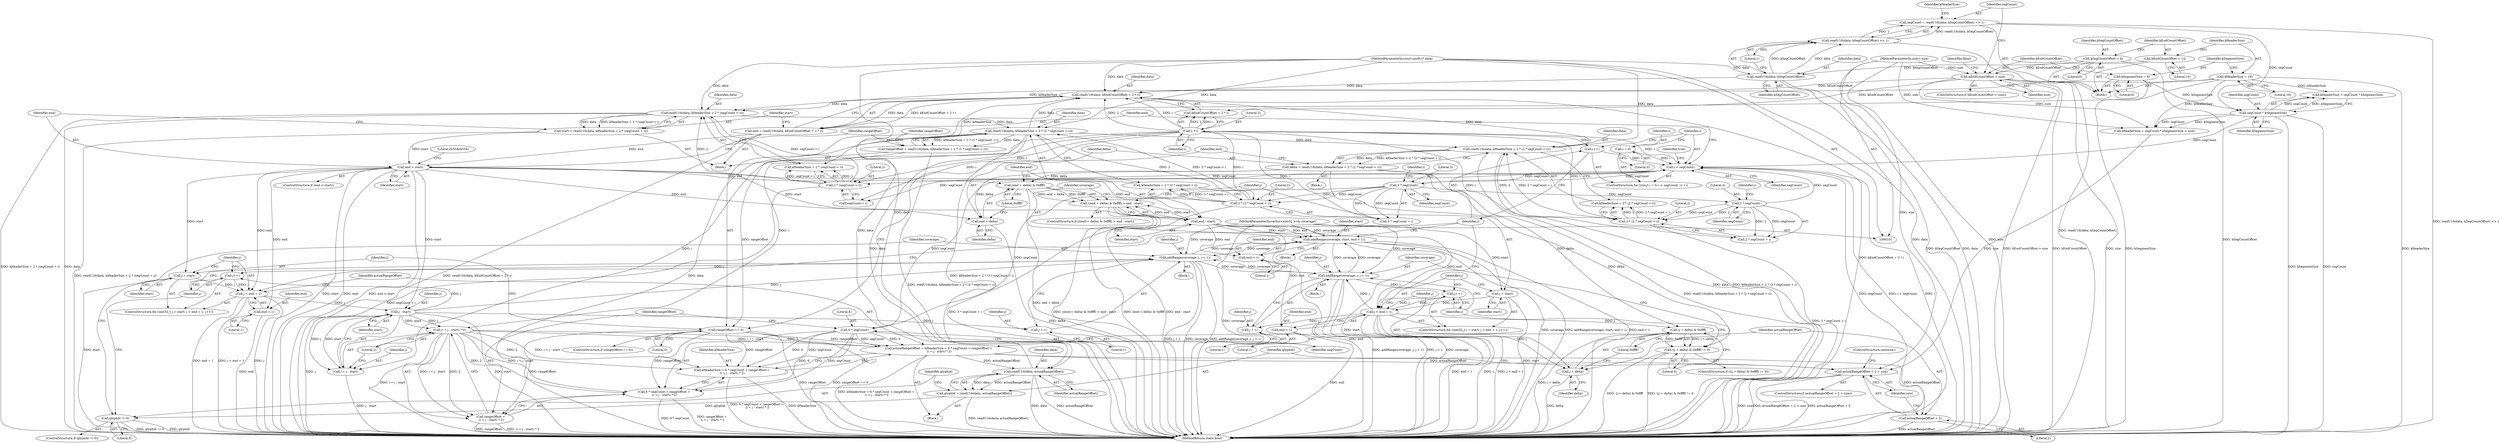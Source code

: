 digraph "0_Android_f4785aa1947b8d22d5b19559ef1ca526d98e0e73_0@API" {
"1000162" [label="(Call,readU16(data, kEndCountOffset + 2 * i))"];
"1000315" [label="(Call,readU16(data, actualRangeOffset))"];
"1000194" [label="(Call,readU16(data, kHeaderSize + 2 * (3 * segCount + i)))"];
"1000172" [label="(Call,readU16(data, kHeaderSize + 2 * (segCount + i)))"];
"1000162" [label="(Call,readU16(data, kEndCountOffset + 2 * i))"];
"1000213" [label="(Call,readU16(data, kHeaderSize + 2 * (2 * segCount + i)))"];
"1000103" [label="(MethodParameterIn,const uint8_t* data)"];
"1000217" [label="(Call,2 * (2 * segCount + i))"];
"1000220" [label="(Call,2 * segCount)"];
"1000201" [label="(Call,3 * segCount)"];
"1000153" [label="(Call,i < segCount)"];
"1000150" [label="(Call,i = 0)"];
"1000156" [label="(Call,i++)"];
"1000166" [label="(Call,2 * i)"];
"1000141" [label="(Call,segCount * kSegmentSize)"];
"1000130" [label="(Call,segCount = readU16(data, kSegCountOffset) >> 1)"];
"1000132" [label="(Call,readU16(data, kSegCountOffset) >> 1)"];
"1000133" [label="(Call,readU16(data, kSegCountOffset))"];
"1000107" [label="(Call,kSegCountOffset = 6)"];
"1000119" [label="(Call,kSegmentSize = 8)"];
"1000292" [label="(Call,6 * segCount)"];
"1000123" [label="(Call,kEndCountOffset > size)"];
"1000111" [label="(Call,kEndCountOffset = 14)"];
"1000104" [label="(MethodParameterIn,size_t size)"];
"1000115" [label="(Call,kHeaderSize = 16)"];
"1000176" [label="(Call,2 * (segCount + i))"];
"1000198" [label="(Call,2 * (3 * segCount + i))"];
"1000287" [label="(Call,actualRangeOffset = kHeaderSize + 6 * segCount + rangeOffset +\n (i + j - start) * 2)"];
"1000206" [label="(Call,rangeOffset == 0)"];
"1000192" [label="(Call,rangeOffset = readU16(data, kHeaderSize + 2 * (3 * segCount + i)))"];
"1000297" [label="(Call,(i + j - start) * 2)"];
"1000300" [label="(Call,j - start)"];
"1000278" [label="(Call,j < end + 1)"];
"1000283" [label="(Call,j++)"];
"1000323" [label="(Call,addRange(coverage, j, j + 1))"];
"1000235" [label="(Call,addRange(coverage, start, end + 1))"];
"1000265" [label="(Call,addRange(coverage, j, j + 1))"];
"1000102" [label="(MethodParameterIn,vector<uint32_t>& coverage)"];
"1000248" [label="(Call,j < end + 1)"];
"1000253" [label="(Call,j++)"];
"1000245" [label="(Call,j = start)"];
"1000231" [label="(Call,end - start)"];
"1000182" [label="(Call,end < start)"];
"1000160" [label="(Call,end = readU16(data, kEndCountOffset + 2 * i))"];
"1000170" [label="(Call,start = readU16(data, kHeaderSize + 2 * (segCount + i)))"];
"1000275" [label="(Call,j = start)"];
"1000226" [label="(Call,(end + delta) & 0xffff)"];
"1000225" [label="(Call,((end + delta) & 0xffff) > end - start)"];
"1000227" [label="(Call,end + delta)"];
"1000258" [label="(Call,(j + delta) & 0xffff)"];
"1000257" [label="(Call,((j + delta) & 0xffff) != 0)"];
"1000259" [label="(Call,j + delta)"];
"1000268" [label="(Call,j + 1)"];
"1000305" [label="(Call,actualRangeOffset + 2 > size)"];
"1000306" [label="(Call,actualRangeOffset + 2)"];
"1000289" [label="(Call,kHeaderSize + 6 * segCount + rangeOffset +\n (i + j - start) * 2)"];
"1000291" [label="(Call,6 * segCount + rangeOffset +\n (i + j - start) * 2)"];
"1000295" [label="(Call,rangeOffset +\n (i + j - start) * 2)"];
"1000211" [label="(Call,delta = readU16(data, kHeaderSize + 2 * (2 * segCount + i)))"];
"1000313" [label="(Call,glyphId = readU16(data, actualRangeOffset))"];
"1000319" [label="(Call,glyphId != 0)"];
"1000298" [label="(Call,i + j - start)"];
"1000326" [label="(Call,j + 1)"];
"1000238" [label="(Call,end + 1)"];
"1000250" [label="(Call,end + 1)"];
"1000280" [label="(Call,end + 1)"];
"1000292" [label="(Call,6 * segCount)"];
"1000182" [label="(Call,end < start)"];
"1000326" [label="(Call,j + 1)"];
"1000243" [label="(ControlStructure,for (uint32_t j = start; j < end + 1; j++))"];
"1000128" [label="(Identifier,false)"];
"1000315" [label="(Call,readU16(data, actualRangeOffset))"];
"1000220" [label="(Call,2 * segCount)"];
"1000258" [label="(Call,(j + delta) & 0xffff)"];
"1000311" [label="(ControlStructure,continue;)"];
"1000151" [label="(Identifier,i)"];
"1000314" [label="(Identifier,glyphId)"];
"1000257" [label="(Call,((j + delta) & 0xffff) != 0)"];
"1000273" [label="(ControlStructure,for (uint32_t j = start; j < end + 1; j++))"];
"1000232" [label="(Identifier,end)"];
"1000212" [label="(Identifier,delta)"];
"1000270" [label="(Literal,1)"];
"1000301" [label="(Identifier,j)"];
"1000117" [label="(Literal,16)"];
"1000213" [label="(Call,readU16(data, kHeaderSize + 2 * (2 * segCount + i)))"];
"1000141" [label="(Call,segCount * kSegmentSize)"];
"1000277" [label="(Identifier,start)"];
"1000219" [label="(Call,2 * segCount + i)"];
"1000156" [label="(Call,i++)"];
"1000290" [label="(Identifier,kHeaderSize)"];
"1000211" [label="(Call,delta = readU16(data, kHeaderSize + 2 * (2 * segCount + i)))"];
"1000124" [label="(Identifier,kEndCountOffset)"];
"1000217" [label="(Call,2 * (2 * segCount + i))"];
"1000178" [label="(Call,segCount + i)"];
"1000240" [label="(Literal,1)"];
"1000162" [label="(Call,readU16(data, kEndCountOffset + 2 * i))"];
"1000265" [label="(Call,addRange(coverage, j, j + 1))"];
"1000304" [label="(ControlStructure,if (actualRangeOffset + 2 > size))"];
"1000228" [label="(Identifier,end)"];
"1000275" [label="(Call,j = start)"];
"1000233" [label="(Identifier,start)"];
"1000116" [label="(Identifier,kHeaderSize)"];
"1000195" [label="(Identifier,data)"];
"1000115" [label="(Call,kHeaderSize = 16)"];
"1000154" [label="(Identifier,i)"];
"1000306" [label="(Call,actualRangeOffset + 2)"];
"1000176" [label="(Call,2 * (segCount + i))"];
"1000313" [label="(Call,glyphId = readU16(data, actualRangeOffset))"];
"1000170" [label="(Call,start = readU16(data, kHeaderSize + 2 * (segCount + i)))"];
"1000132" [label="(Call,readU16(data, kSegCountOffset) >> 1)"];
"1000234" [label="(Block,)"];
"1000209" [label="(Block,)"];
"1000328" [label="(Literal,1)"];
"1000236" [label="(Identifier,coverage)"];
"1000123" [label="(Call,kEndCountOffset > size)"];
"1000227" [label="(Call,end + delta)"];
"1000325" [label="(Identifier,j)"];
"1000287" [label="(Call,actualRangeOffset = kHeaderSize + 6 * segCount + rangeOffset +\n (i + j - start) * 2)"];
"1000321" [label="(Literal,0)"];
"1000319" [label="(Call,glyphId != 0)"];
"1000247" [label="(Identifier,start)"];
"1000177" [label="(Literal,2)"];
"1000297" [label="(Call,(i + j - start) * 2)"];
"1000331" [label="(MethodReturn,static bool)"];
"1000167" [label="(Literal,2)"];
"1000143" [label="(Identifier,kSegmentSize)"];
"1000215" [label="(Call,kHeaderSize + 2 * (2 * segCount + i))"];
"1000291" [label="(Call,6 * segCount + rangeOffset +\n (i + j - start) * 2)"];
"1000256" [label="(ControlStructure,if (((j + delta) & 0xffff) != 0))"];
"1000252" [label="(Literal,1)"];
"1000206" [label="(Call,rangeOffset == 0)"];
"1000205" [label="(ControlStructure,if (rangeOffset == 0))"];
"1000248" [label="(Call,j < end + 1)"];
"1000109" [label="(Literal,6)"];
"1000171" [label="(Identifier,start)"];
"1000323" [label="(Call,addRange(coverage, j, j + 1))"];
"1000251" [label="(Identifier,end)"];
"1000120" [label="(Identifier,kSegmentSize)"];
"1000161" [label="(Identifier,end)"];
"1000142" [label="(Identifier,segCount)"];
"1000164" [label="(Call,kEndCountOffset + 2 * i)"];
"1000119" [label="(Call,kSegmentSize = 8)"];
"1000136" [label="(Literal,1)"];
"1000309" [label="(Identifier,size)"];
"1000160" [label="(Call,end = readU16(data, kEndCountOffset + 2 * i))"];
"1000308" [label="(Literal,2)"];
"1000200" [label="(Call,3 * segCount + i)"];
"1000264" [label="(Block,)"];
"1000245" [label="(Call,j = start)"];
"1000168" [label="(Identifier,i)"];
"1000102" [label="(MethodParameterIn,vector<uint32_t>& coverage)"];
"1000226" [label="(Call,(end + delta) & 0xffff)"];
"1000263" [label="(Literal,0)"];
"1000288" [label="(Identifier,actualRangeOffset)"];
"1000192" [label="(Call,rangeOffset = readU16(data, kHeaderSize + 2 * (3 * segCount + i)))"];
"1000260" [label="(Identifier,j)"];
"1000231" [label="(Call,end - start)"];
"1000318" [label="(ControlStructure,if (glyphId != 0))"];
"1000296" [label="(Identifier,rangeOffset)"];
"1000285" [label="(Block,)"];
"1000279" [label="(Identifier,j)"];
"1000250" [label="(Call,end + 1)"];
"1000224" [label="(ControlStructure,if (((end + delta) & 0xffff) > end - start))"];
"1000330" [label="(Identifier,true)"];
"1000122" [label="(ControlStructure,if (kEndCountOffset > size))"];
"1000281" [label="(Identifier,end)"];
"1000294" [label="(Identifier,segCount)"];
"1000130" [label="(Call,segCount = readU16(data, kSegCountOffset) >> 1)"];
"1000222" [label="(Identifier,segCount)"];
"1000249" [label="(Identifier,j)"];
"1000155" [label="(Identifier,segCount)"];
"1000157" [label="(Identifier,i)"];
"1000104" [label="(MethodParameterIn,size_t size)"];
"1000111" [label="(Call,kEndCountOffset = 14)"];
"1000204" [label="(Identifier,i)"];
"1000303" [label="(Literal,2)"];
"1000305" [label="(Call,actualRangeOffset + 2 > size)"];
"1000148" [label="(ControlStructure,for (size_t i = 0; i < segCount; i++))"];
"1000108" [label="(Identifier,kSegCountOffset)"];
"1000289" [label="(Call,kHeaderSize + 6 * segCount + rangeOffset +\n (i + j - start) * 2)"];
"1000230" [label="(Literal,0xffff)"];
"1000320" [label="(Identifier,glyphId)"];
"1000183" [label="(Identifier,end)"];
"1000299" [label="(Identifier,i)"];
"1000153" [label="(Call,i < segCount)"];
"1000133" [label="(Call,readU16(data, kSegCountOffset))"];
"1000300" [label="(Call,j - start)"];
"1000131" [label="(Identifier,segCount)"];
"1000107" [label="(Call,kSegCountOffset = 6)"];
"1000103" [label="(MethodParameterIn,const uint8_t* data)"];
"1000282" [label="(Literal,1)"];
"1000269" [label="(Identifier,j)"];
"1000253" [label="(Call,j++)"];
"1000268" [label="(Call,j + 1)"];
"1000283" [label="(Call,j++)"];
"1000134" [label="(Identifier,data)"];
"1000280" [label="(Call,end + 1)"];
"1000174" [label="(Call,kHeaderSize + 2 * (segCount + i))"];
"1000152" [label="(Literal,0)"];
"1000276" [label="(Identifier,j)"];
"1000317" [label="(Identifier,actualRangeOffset)"];
"1000150" [label="(Call,i = 0)"];
"1000105" [label="(Block,)"];
"1000259" [label="(Call,j + delta)"];
"1000158" [label="(Block,)"];
"1000208" [label="(Literal,0)"];
"1000262" [label="(Literal,0xffff)"];
"1000121" [label="(Literal,8)"];
"1000324" [label="(Identifier,coverage)"];
"1000254" [label="(Identifier,j)"];
"1000278" [label="(Call,j < end + 1)"];
"1000327" [label="(Identifier,j)"];
"1000139" [label="(Call,kHeaderSize + segCount * kSegmentSize)"];
"1000166" [label="(Call,2 * i)"];
"1000307" [label="(Identifier,actualRangeOffset)"];
"1000198" [label="(Call,2 * (3 * segCount + i))"];
"1000196" [label="(Call,kHeaderSize + 2 * (3 * segCount + i))"];
"1000316" [label="(Identifier,data)"];
"1000221" [label="(Literal,2)"];
"1000267" [label="(Identifier,j)"];
"1000246" [label="(Identifier,j)"];
"1000223" [label="(Identifier,i)"];
"1000194" [label="(Call,readU16(data, kHeaderSize + 2 * (3 * segCount + i)))"];
"1000284" [label="(Identifier,j)"];
"1000225" [label="(Call,((end + delta) & 0xffff) > end - start)"];
"1000295" [label="(Call,rangeOffset +\n (i + j - start) * 2)"];
"1000140" [label="(Identifier,kHeaderSize)"];
"1000113" [label="(Literal,14)"];
"1000184" [label="(Identifier,start)"];
"1000138" [label="(Call,kHeaderSize + segCount * kSegmentSize > size)"];
"1000214" [label="(Identifier,data)"];
"1000135" [label="(Identifier,kSegCountOffset)"];
"1000203" [label="(Identifier,segCount)"];
"1000298" [label="(Call,i + j - start)"];
"1000237" [label="(Identifier,start)"];
"1000229" [label="(Identifier,delta)"];
"1000266" [label="(Identifier,coverage)"];
"1000207" [label="(Identifier,rangeOffset)"];
"1000125" [label="(Identifier,size)"];
"1000187" [label="(Literal,0x534e4554)"];
"1000112" [label="(Identifier,kEndCountOffset)"];
"1000293" [label="(Literal,6)"];
"1000163" [label="(Identifier,data)"];
"1000322" [label="(Block,)"];
"1000235" [label="(Call,addRange(coverage, start, end + 1))"];
"1000202" [label="(Literal,3)"];
"1000238" [label="(Call,end + 1)"];
"1000201" [label="(Call,3 * segCount)"];
"1000261" [label="(Identifier,delta)"];
"1000173" [label="(Identifier,data)"];
"1000218" [label="(Literal,2)"];
"1000172" [label="(Call,readU16(data, kHeaderSize + 2 * (segCount + i)))"];
"1000199" [label="(Literal,2)"];
"1000193" [label="(Identifier,rangeOffset)"];
"1000302" [label="(Identifier,start)"];
"1000239" [label="(Identifier,end)"];
"1000181" [label="(ControlStructure,if (end < start))"];
"1000162" -> "1000160"  [label="AST: "];
"1000162" -> "1000164"  [label="CFG: "];
"1000163" -> "1000162"  [label="AST: "];
"1000164" -> "1000162"  [label="AST: "];
"1000160" -> "1000162"  [label="CFG: "];
"1000162" -> "1000331"  [label="DDG: kEndCountOffset + 2 * i"];
"1000162" -> "1000160"  [label="DDG: data"];
"1000162" -> "1000160"  [label="DDG: kEndCountOffset + 2 * i"];
"1000315" -> "1000162"  [label="DDG: data"];
"1000213" -> "1000162"  [label="DDG: data"];
"1000194" -> "1000162"  [label="DDG: data"];
"1000133" -> "1000162"  [label="DDG: data"];
"1000103" -> "1000162"  [label="DDG: data"];
"1000123" -> "1000162"  [label="DDG: kEndCountOffset"];
"1000166" -> "1000162"  [label="DDG: 2"];
"1000166" -> "1000162"  [label="DDG: i"];
"1000162" -> "1000172"  [label="DDG: data"];
"1000315" -> "1000313"  [label="AST: "];
"1000315" -> "1000317"  [label="CFG: "];
"1000316" -> "1000315"  [label="AST: "];
"1000317" -> "1000315"  [label="AST: "];
"1000313" -> "1000315"  [label="CFG: "];
"1000315" -> "1000331"  [label="DDG: data"];
"1000315" -> "1000331"  [label="DDG: actualRangeOffset"];
"1000315" -> "1000313"  [label="DDG: data"];
"1000315" -> "1000313"  [label="DDG: actualRangeOffset"];
"1000194" -> "1000315"  [label="DDG: data"];
"1000103" -> "1000315"  [label="DDG: data"];
"1000287" -> "1000315"  [label="DDG: actualRangeOffset"];
"1000194" -> "1000192"  [label="AST: "];
"1000194" -> "1000196"  [label="CFG: "];
"1000195" -> "1000194"  [label="AST: "];
"1000196" -> "1000194"  [label="AST: "];
"1000192" -> "1000194"  [label="CFG: "];
"1000194" -> "1000331"  [label="DDG: data"];
"1000194" -> "1000331"  [label="DDG: kHeaderSize + 2 * (3 * segCount + i)"];
"1000194" -> "1000192"  [label="DDG: data"];
"1000194" -> "1000192"  [label="DDG: kHeaderSize + 2 * (3 * segCount + i)"];
"1000172" -> "1000194"  [label="DDG: data"];
"1000103" -> "1000194"  [label="DDG: data"];
"1000198" -> "1000194"  [label="DDG: 2"];
"1000198" -> "1000194"  [label="DDG: 3 * segCount + i"];
"1000194" -> "1000213"  [label="DDG: data"];
"1000172" -> "1000170"  [label="AST: "];
"1000172" -> "1000174"  [label="CFG: "];
"1000173" -> "1000172"  [label="AST: "];
"1000174" -> "1000172"  [label="AST: "];
"1000170" -> "1000172"  [label="CFG: "];
"1000172" -> "1000331"  [label="DDG: data"];
"1000172" -> "1000331"  [label="DDG: kHeaderSize + 2 * (segCount + i)"];
"1000172" -> "1000170"  [label="DDG: data"];
"1000172" -> "1000170"  [label="DDG: kHeaderSize + 2 * (segCount + i)"];
"1000103" -> "1000172"  [label="DDG: data"];
"1000115" -> "1000172"  [label="DDG: kHeaderSize"];
"1000176" -> "1000172"  [label="DDG: 2"];
"1000176" -> "1000172"  [label="DDG: segCount + i"];
"1000213" -> "1000211"  [label="AST: "];
"1000213" -> "1000215"  [label="CFG: "];
"1000214" -> "1000213"  [label="AST: "];
"1000215" -> "1000213"  [label="AST: "];
"1000211" -> "1000213"  [label="CFG: "];
"1000213" -> "1000331"  [label="DDG: data"];
"1000213" -> "1000331"  [label="DDG: kHeaderSize + 2 * (2 * segCount + i)"];
"1000213" -> "1000211"  [label="DDG: data"];
"1000213" -> "1000211"  [label="DDG: kHeaderSize + 2 * (2 * segCount + i)"];
"1000103" -> "1000213"  [label="DDG: data"];
"1000217" -> "1000213"  [label="DDG: 2"];
"1000217" -> "1000213"  [label="DDG: 2 * segCount + i"];
"1000103" -> "1000101"  [label="AST: "];
"1000103" -> "1000331"  [label="DDG: data"];
"1000103" -> "1000133"  [label="DDG: data"];
"1000217" -> "1000215"  [label="AST: "];
"1000217" -> "1000219"  [label="CFG: "];
"1000218" -> "1000217"  [label="AST: "];
"1000219" -> "1000217"  [label="AST: "];
"1000215" -> "1000217"  [label="CFG: "];
"1000217" -> "1000331"  [label="DDG: 2 * segCount + i"];
"1000217" -> "1000215"  [label="DDG: 2"];
"1000217" -> "1000215"  [label="DDG: 2 * segCount + i"];
"1000220" -> "1000217"  [label="DDG: 2"];
"1000220" -> "1000217"  [label="DDG: segCount"];
"1000166" -> "1000217"  [label="DDG: i"];
"1000220" -> "1000219"  [label="AST: "];
"1000220" -> "1000222"  [label="CFG: "];
"1000221" -> "1000220"  [label="AST: "];
"1000222" -> "1000220"  [label="AST: "];
"1000223" -> "1000220"  [label="CFG: "];
"1000220" -> "1000153"  [label="DDG: segCount"];
"1000220" -> "1000219"  [label="DDG: 2"];
"1000220" -> "1000219"  [label="DDG: segCount"];
"1000201" -> "1000220"  [label="DDG: segCount"];
"1000201" -> "1000200"  [label="AST: "];
"1000201" -> "1000203"  [label="CFG: "];
"1000202" -> "1000201"  [label="AST: "];
"1000203" -> "1000201"  [label="AST: "];
"1000204" -> "1000201"  [label="CFG: "];
"1000201" -> "1000153"  [label="DDG: segCount"];
"1000201" -> "1000198"  [label="DDG: 3"];
"1000201" -> "1000198"  [label="DDG: segCount"];
"1000201" -> "1000200"  [label="DDG: 3"];
"1000201" -> "1000200"  [label="DDG: segCount"];
"1000153" -> "1000201"  [label="DDG: segCount"];
"1000201" -> "1000292"  [label="DDG: segCount"];
"1000153" -> "1000148"  [label="AST: "];
"1000153" -> "1000155"  [label="CFG: "];
"1000154" -> "1000153"  [label="AST: "];
"1000155" -> "1000153"  [label="AST: "];
"1000161" -> "1000153"  [label="CFG: "];
"1000330" -> "1000153"  [label="CFG: "];
"1000153" -> "1000331"  [label="DDG: segCount"];
"1000153" -> "1000331"  [label="DDG: i < segCount"];
"1000153" -> "1000331"  [label="DDG: i"];
"1000150" -> "1000153"  [label="DDG: i"];
"1000156" -> "1000153"  [label="DDG: i"];
"1000141" -> "1000153"  [label="DDG: segCount"];
"1000292" -> "1000153"  [label="DDG: segCount"];
"1000153" -> "1000166"  [label="DDG: i"];
"1000153" -> "1000176"  [label="DDG: segCount"];
"1000153" -> "1000178"  [label="DDG: segCount"];
"1000150" -> "1000148"  [label="AST: "];
"1000150" -> "1000152"  [label="CFG: "];
"1000151" -> "1000150"  [label="AST: "];
"1000152" -> "1000150"  [label="AST: "];
"1000154" -> "1000150"  [label="CFG: "];
"1000156" -> "1000148"  [label="AST: "];
"1000156" -> "1000157"  [label="CFG: "];
"1000157" -> "1000156"  [label="AST: "];
"1000154" -> "1000156"  [label="CFG: "];
"1000166" -> "1000156"  [label="DDG: i"];
"1000166" -> "1000164"  [label="AST: "];
"1000166" -> "1000168"  [label="CFG: "];
"1000167" -> "1000166"  [label="AST: "];
"1000168" -> "1000166"  [label="AST: "];
"1000164" -> "1000166"  [label="CFG: "];
"1000166" -> "1000164"  [label="DDG: 2"];
"1000166" -> "1000164"  [label="DDG: i"];
"1000166" -> "1000176"  [label="DDG: i"];
"1000166" -> "1000178"  [label="DDG: i"];
"1000166" -> "1000198"  [label="DDG: i"];
"1000166" -> "1000200"  [label="DDG: i"];
"1000166" -> "1000219"  [label="DDG: i"];
"1000166" -> "1000297"  [label="DDG: i"];
"1000166" -> "1000298"  [label="DDG: i"];
"1000141" -> "1000139"  [label="AST: "];
"1000141" -> "1000143"  [label="CFG: "];
"1000142" -> "1000141"  [label="AST: "];
"1000143" -> "1000141"  [label="AST: "];
"1000139" -> "1000141"  [label="CFG: "];
"1000141" -> "1000331"  [label="DDG: segCount"];
"1000141" -> "1000331"  [label="DDG: kSegmentSize"];
"1000141" -> "1000138"  [label="DDG: segCount"];
"1000141" -> "1000138"  [label="DDG: kSegmentSize"];
"1000141" -> "1000139"  [label="DDG: segCount"];
"1000141" -> "1000139"  [label="DDG: kSegmentSize"];
"1000130" -> "1000141"  [label="DDG: segCount"];
"1000119" -> "1000141"  [label="DDG: kSegmentSize"];
"1000130" -> "1000105"  [label="AST: "];
"1000130" -> "1000132"  [label="CFG: "];
"1000131" -> "1000130"  [label="AST: "];
"1000132" -> "1000130"  [label="AST: "];
"1000140" -> "1000130"  [label="CFG: "];
"1000130" -> "1000331"  [label="DDG: readU16(data, kSegCountOffset) >> 1"];
"1000132" -> "1000130"  [label="DDG: readU16(data, kSegCountOffset)"];
"1000132" -> "1000130"  [label="DDG: 1"];
"1000132" -> "1000136"  [label="CFG: "];
"1000133" -> "1000132"  [label="AST: "];
"1000136" -> "1000132"  [label="AST: "];
"1000132" -> "1000331"  [label="DDG: readU16(data, kSegCountOffset)"];
"1000133" -> "1000132"  [label="DDG: data"];
"1000133" -> "1000132"  [label="DDG: kSegCountOffset"];
"1000133" -> "1000135"  [label="CFG: "];
"1000134" -> "1000133"  [label="AST: "];
"1000135" -> "1000133"  [label="AST: "];
"1000136" -> "1000133"  [label="CFG: "];
"1000133" -> "1000331"  [label="DDG: data"];
"1000133" -> "1000331"  [label="DDG: kSegCountOffset"];
"1000107" -> "1000133"  [label="DDG: kSegCountOffset"];
"1000107" -> "1000105"  [label="AST: "];
"1000107" -> "1000109"  [label="CFG: "];
"1000108" -> "1000107"  [label="AST: "];
"1000109" -> "1000107"  [label="AST: "];
"1000112" -> "1000107"  [label="CFG: "];
"1000107" -> "1000331"  [label="DDG: kSegCountOffset"];
"1000119" -> "1000105"  [label="AST: "];
"1000119" -> "1000121"  [label="CFG: "];
"1000120" -> "1000119"  [label="AST: "];
"1000121" -> "1000119"  [label="AST: "];
"1000124" -> "1000119"  [label="CFG: "];
"1000119" -> "1000331"  [label="DDG: kSegmentSize"];
"1000292" -> "1000291"  [label="AST: "];
"1000292" -> "1000294"  [label="CFG: "];
"1000293" -> "1000292"  [label="AST: "];
"1000294" -> "1000292"  [label="AST: "];
"1000296" -> "1000292"  [label="CFG: "];
"1000292" -> "1000287"  [label="DDG: 6"];
"1000292" -> "1000287"  [label="DDG: segCount"];
"1000292" -> "1000289"  [label="DDG: 6"];
"1000292" -> "1000289"  [label="DDG: segCount"];
"1000292" -> "1000291"  [label="DDG: 6"];
"1000292" -> "1000291"  [label="DDG: segCount"];
"1000123" -> "1000122"  [label="AST: "];
"1000123" -> "1000125"  [label="CFG: "];
"1000124" -> "1000123"  [label="AST: "];
"1000125" -> "1000123"  [label="AST: "];
"1000128" -> "1000123"  [label="CFG: "];
"1000131" -> "1000123"  [label="CFG: "];
"1000123" -> "1000331"  [label="DDG: size"];
"1000123" -> "1000331"  [label="DDG: kEndCountOffset > size"];
"1000123" -> "1000331"  [label="DDG: kEndCountOffset"];
"1000111" -> "1000123"  [label="DDG: kEndCountOffset"];
"1000104" -> "1000123"  [label="DDG: size"];
"1000123" -> "1000138"  [label="DDG: size"];
"1000123" -> "1000164"  [label="DDG: kEndCountOffset"];
"1000111" -> "1000105"  [label="AST: "];
"1000111" -> "1000113"  [label="CFG: "];
"1000112" -> "1000111"  [label="AST: "];
"1000113" -> "1000111"  [label="AST: "];
"1000116" -> "1000111"  [label="CFG: "];
"1000104" -> "1000101"  [label="AST: "];
"1000104" -> "1000331"  [label="DDG: size"];
"1000104" -> "1000138"  [label="DDG: size"];
"1000104" -> "1000305"  [label="DDG: size"];
"1000115" -> "1000105"  [label="AST: "];
"1000115" -> "1000117"  [label="CFG: "];
"1000116" -> "1000115"  [label="AST: "];
"1000117" -> "1000115"  [label="AST: "];
"1000120" -> "1000115"  [label="CFG: "];
"1000115" -> "1000331"  [label="DDG: kHeaderSize"];
"1000115" -> "1000138"  [label="DDG: kHeaderSize"];
"1000115" -> "1000139"  [label="DDG: kHeaderSize"];
"1000115" -> "1000174"  [label="DDG: kHeaderSize"];
"1000176" -> "1000174"  [label="AST: "];
"1000176" -> "1000178"  [label="CFG: "];
"1000177" -> "1000176"  [label="AST: "];
"1000178" -> "1000176"  [label="AST: "];
"1000174" -> "1000176"  [label="CFG: "];
"1000176" -> "1000331"  [label="DDG: segCount + i"];
"1000176" -> "1000174"  [label="DDG: 2"];
"1000176" -> "1000174"  [label="DDG: segCount + i"];
"1000198" -> "1000196"  [label="AST: "];
"1000198" -> "1000200"  [label="CFG: "];
"1000199" -> "1000198"  [label="AST: "];
"1000200" -> "1000198"  [label="AST: "];
"1000196" -> "1000198"  [label="CFG: "];
"1000198" -> "1000331"  [label="DDG: 3 * segCount + i"];
"1000198" -> "1000196"  [label="DDG: 2"];
"1000198" -> "1000196"  [label="DDG: 3 * segCount + i"];
"1000287" -> "1000285"  [label="AST: "];
"1000287" -> "1000289"  [label="CFG: "];
"1000288" -> "1000287"  [label="AST: "];
"1000289" -> "1000287"  [label="AST: "];
"1000307" -> "1000287"  [label="CFG: "];
"1000287" -> "1000331"  [label="DDG: kHeaderSize + 6 * segCount + rangeOffset +\n (i + j - start) * 2"];
"1000206" -> "1000287"  [label="DDG: rangeOffset"];
"1000297" -> "1000287"  [label="DDG: i + j - start"];
"1000297" -> "1000287"  [label="DDG: 2"];
"1000287" -> "1000305"  [label="DDG: actualRangeOffset"];
"1000287" -> "1000306"  [label="DDG: actualRangeOffset"];
"1000206" -> "1000205"  [label="AST: "];
"1000206" -> "1000208"  [label="CFG: "];
"1000207" -> "1000206"  [label="AST: "];
"1000208" -> "1000206"  [label="AST: "];
"1000212" -> "1000206"  [label="CFG: "];
"1000276" -> "1000206"  [label="CFG: "];
"1000206" -> "1000331"  [label="DDG: rangeOffset == 0"];
"1000206" -> "1000331"  [label="DDG: rangeOffset"];
"1000192" -> "1000206"  [label="DDG: rangeOffset"];
"1000206" -> "1000289"  [label="DDG: rangeOffset"];
"1000206" -> "1000291"  [label="DDG: rangeOffset"];
"1000206" -> "1000295"  [label="DDG: rangeOffset"];
"1000192" -> "1000158"  [label="AST: "];
"1000193" -> "1000192"  [label="AST: "];
"1000207" -> "1000192"  [label="CFG: "];
"1000192" -> "1000331"  [label="DDG: readU16(data, kHeaderSize + 2 * (3 * segCount + i))"];
"1000297" -> "1000295"  [label="AST: "];
"1000297" -> "1000303"  [label="CFG: "];
"1000298" -> "1000297"  [label="AST: "];
"1000303" -> "1000297"  [label="AST: "];
"1000295" -> "1000297"  [label="CFG: "];
"1000297" -> "1000331"  [label="DDG: i + j - start"];
"1000297" -> "1000289"  [label="DDG: i + j - start"];
"1000297" -> "1000289"  [label="DDG: 2"];
"1000297" -> "1000291"  [label="DDG: i + j - start"];
"1000297" -> "1000291"  [label="DDG: 2"];
"1000297" -> "1000295"  [label="DDG: i + j - start"];
"1000297" -> "1000295"  [label="DDG: 2"];
"1000300" -> "1000297"  [label="DDG: j"];
"1000300" -> "1000297"  [label="DDG: start"];
"1000300" -> "1000298"  [label="AST: "];
"1000300" -> "1000302"  [label="CFG: "];
"1000301" -> "1000300"  [label="AST: "];
"1000302" -> "1000300"  [label="AST: "];
"1000298" -> "1000300"  [label="CFG: "];
"1000300" -> "1000331"  [label="DDG: j"];
"1000300" -> "1000331"  [label="DDG: start"];
"1000300" -> "1000283"  [label="DDG: j"];
"1000300" -> "1000298"  [label="DDG: j"];
"1000300" -> "1000298"  [label="DDG: start"];
"1000278" -> "1000300"  [label="DDG: j"];
"1000182" -> "1000300"  [label="DDG: start"];
"1000300" -> "1000323"  [label="DDG: j"];
"1000300" -> "1000326"  [label="DDG: j"];
"1000278" -> "1000273"  [label="AST: "];
"1000278" -> "1000280"  [label="CFG: "];
"1000279" -> "1000278"  [label="AST: "];
"1000280" -> "1000278"  [label="AST: "];
"1000288" -> "1000278"  [label="CFG: "];
"1000157" -> "1000278"  [label="CFG: "];
"1000278" -> "1000331"  [label="DDG: end + 1"];
"1000278" -> "1000331"  [label="DDG: j < end + 1"];
"1000278" -> "1000331"  [label="DDG: j"];
"1000283" -> "1000278"  [label="DDG: j"];
"1000275" -> "1000278"  [label="DDG: j"];
"1000182" -> "1000278"  [label="DDG: end"];
"1000283" -> "1000273"  [label="AST: "];
"1000283" -> "1000284"  [label="CFG: "];
"1000284" -> "1000283"  [label="AST: "];
"1000279" -> "1000283"  [label="CFG: "];
"1000323" -> "1000283"  [label="DDG: j"];
"1000323" -> "1000322"  [label="AST: "];
"1000323" -> "1000326"  [label="CFG: "];
"1000324" -> "1000323"  [label="AST: "];
"1000325" -> "1000323"  [label="AST: "];
"1000326" -> "1000323"  [label="AST: "];
"1000284" -> "1000323"  [label="CFG: "];
"1000323" -> "1000331"  [label="DDG: j + 1"];
"1000323" -> "1000331"  [label="DDG: coverage"];
"1000323" -> "1000331"  [label="DDG: addRange(coverage, j, j + 1)"];
"1000323" -> "1000235"  [label="DDG: coverage"];
"1000323" -> "1000265"  [label="DDG: coverage"];
"1000235" -> "1000323"  [label="DDG: coverage"];
"1000265" -> "1000323"  [label="DDG: coverage"];
"1000102" -> "1000323"  [label="DDG: coverage"];
"1000235" -> "1000234"  [label="AST: "];
"1000235" -> "1000238"  [label="CFG: "];
"1000236" -> "1000235"  [label="AST: "];
"1000237" -> "1000235"  [label="AST: "];
"1000238" -> "1000235"  [label="AST: "];
"1000157" -> "1000235"  [label="CFG: "];
"1000235" -> "1000331"  [label="DDG: start"];
"1000235" -> "1000331"  [label="DDG: coverage"];
"1000235" -> "1000331"  [label="DDG: addRange(coverage, start, end + 1)"];
"1000235" -> "1000331"  [label="DDG: end + 1"];
"1000265" -> "1000235"  [label="DDG: coverage"];
"1000102" -> "1000235"  [label="DDG: coverage"];
"1000231" -> "1000235"  [label="DDG: start"];
"1000231" -> "1000235"  [label="DDG: end"];
"1000235" -> "1000265"  [label="DDG: coverage"];
"1000265" -> "1000264"  [label="AST: "];
"1000265" -> "1000268"  [label="CFG: "];
"1000266" -> "1000265"  [label="AST: "];
"1000267" -> "1000265"  [label="AST: "];
"1000268" -> "1000265"  [label="AST: "];
"1000254" -> "1000265"  [label="CFG: "];
"1000265" -> "1000331"  [label="DDG: addRange(coverage, j, j + 1)"];
"1000265" -> "1000331"  [label="DDG: j + 1"];
"1000265" -> "1000331"  [label="DDG: coverage"];
"1000265" -> "1000253"  [label="DDG: j"];
"1000102" -> "1000265"  [label="DDG: coverage"];
"1000248" -> "1000265"  [label="DDG: j"];
"1000102" -> "1000101"  [label="AST: "];
"1000102" -> "1000331"  [label="DDG: coverage"];
"1000248" -> "1000243"  [label="AST: "];
"1000248" -> "1000250"  [label="CFG: "];
"1000249" -> "1000248"  [label="AST: "];
"1000250" -> "1000248"  [label="AST: "];
"1000260" -> "1000248"  [label="CFG: "];
"1000157" -> "1000248"  [label="CFG: "];
"1000248" -> "1000331"  [label="DDG: j < end + 1"];
"1000248" -> "1000331"  [label="DDG: end + 1"];
"1000248" -> "1000331"  [label="DDG: j"];
"1000253" -> "1000248"  [label="DDG: j"];
"1000245" -> "1000248"  [label="DDG: j"];
"1000231" -> "1000248"  [label="DDG: end"];
"1000248" -> "1000253"  [label="DDG: j"];
"1000248" -> "1000258"  [label="DDG: j"];
"1000248" -> "1000259"  [label="DDG: j"];
"1000248" -> "1000268"  [label="DDG: j"];
"1000253" -> "1000243"  [label="AST: "];
"1000253" -> "1000254"  [label="CFG: "];
"1000254" -> "1000253"  [label="AST: "];
"1000249" -> "1000253"  [label="CFG: "];
"1000245" -> "1000243"  [label="AST: "];
"1000245" -> "1000247"  [label="CFG: "];
"1000246" -> "1000245"  [label="AST: "];
"1000247" -> "1000245"  [label="AST: "];
"1000249" -> "1000245"  [label="CFG: "];
"1000245" -> "1000331"  [label="DDG: start"];
"1000231" -> "1000245"  [label="DDG: start"];
"1000231" -> "1000225"  [label="AST: "];
"1000231" -> "1000233"  [label="CFG: "];
"1000232" -> "1000231"  [label="AST: "];
"1000233" -> "1000231"  [label="AST: "];
"1000225" -> "1000231"  [label="CFG: "];
"1000231" -> "1000225"  [label="DDG: end"];
"1000231" -> "1000225"  [label="DDG: start"];
"1000182" -> "1000231"  [label="DDG: end"];
"1000182" -> "1000231"  [label="DDG: start"];
"1000231" -> "1000238"  [label="DDG: end"];
"1000231" -> "1000250"  [label="DDG: end"];
"1000182" -> "1000181"  [label="AST: "];
"1000182" -> "1000184"  [label="CFG: "];
"1000183" -> "1000182"  [label="AST: "];
"1000184" -> "1000182"  [label="AST: "];
"1000187" -> "1000182"  [label="CFG: "];
"1000193" -> "1000182"  [label="CFG: "];
"1000182" -> "1000331"  [label="DDG: end < start"];
"1000182" -> "1000331"  [label="DDG: start"];
"1000182" -> "1000331"  [label="DDG: end"];
"1000160" -> "1000182"  [label="DDG: end"];
"1000170" -> "1000182"  [label="DDG: start"];
"1000182" -> "1000226"  [label="DDG: end"];
"1000182" -> "1000227"  [label="DDG: end"];
"1000182" -> "1000275"  [label="DDG: start"];
"1000182" -> "1000280"  [label="DDG: end"];
"1000160" -> "1000158"  [label="AST: "];
"1000161" -> "1000160"  [label="AST: "];
"1000171" -> "1000160"  [label="CFG: "];
"1000160" -> "1000331"  [label="DDG: readU16(data, kEndCountOffset + 2 * i)"];
"1000170" -> "1000158"  [label="AST: "];
"1000171" -> "1000170"  [label="AST: "];
"1000183" -> "1000170"  [label="CFG: "];
"1000170" -> "1000331"  [label="DDG: readU16(data, kHeaderSize + 2 * (segCount + i))"];
"1000275" -> "1000273"  [label="AST: "];
"1000275" -> "1000277"  [label="CFG: "];
"1000276" -> "1000275"  [label="AST: "];
"1000277" -> "1000275"  [label="AST: "];
"1000279" -> "1000275"  [label="CFG: "];
"1000275" -> "1000331"  [label="DDG: start"];
"1000226" -> "1000225"  [label="AST: "];
"1000226" -> "1000230"  [label="CFG: "];
"1000227" -> "1000226"  [label="AST: "];
"1000230" -> "1000226"  [label="AST: "];
"1000232" -> "1000226"  [label="CFG: "];
"1000226" -> "1000331"  [label="DDG: end + delta"];
"1000226" -> "1000225"  [label="DDG: end + delta"];
"1000226" -> "1000225"  [label="DDG: 0xffff"];
"1000211" -> "1000226"  [label="DDG: delta"];
"1000225" -> "1000224"  [label="AST: "];
"1000236" -> "1000225"  [label="CFG: "];
"1000246" -> "1000225"  [label="CFG: "];
"1000225" -> "1000331"  [label="DDG: ((end + delta) & 0xffff) > end - start"];
"1000225" -> "1000331"  [label="DDG: (end + delta) & 0xffff"];
"1000225" -> "1000331"  [label="DDG: end - start"];
"1000227" -> "1000229"  [label="CFG: "];
"1000228" -> "1000227"  [label="AST: "];
"1000229" -> "1000227"  [label="AST: "];
"1000230" -> "1000227"  [label="CFG: "];
"1000227" -> "1000331"  [label="DDG: delta"];
"1000211" -> "1000227"  [label="DDG: delta"];
"1000258" -> "1000257"  [label="AST: "];
"1000258" -> "1000262"  [label="CFG: "];
"1000259" -> "1000258"  [label="AST: "];
"1000262" -> "1000258"  [label="AST: "];
"1000263" -> "1000258"  [label="CFG: "];
"1000258" -> "1000331"  [label="DDG: j + delta"];
"1000258" -> "1000257"  [label="DDG: j + delta"];
"1000258" -> "1000257"  [label="DDG: 0xffff"];
"1000211" -> "1000258"  [label="DDG: delta"];
"1000257" -> "1000256"  [label="AST: "];
"1000257" -> "1000263"  [label="CFG: "];
"1000263" -> "1000257"  [label="AST: "];
"1000266" -> "1000257"  [label="CFG: "];
"1000254" -> "1000257"  [label="CFG: "];
"1000257" -> "1000331"  [label="DDG: (j + delta) & 0xffff"];
"1000257" -> "1000331"  [label="DDG: ((j + delta) & 0xffff) != 0"];
"1000259" -> "1000261"  [label="CFG: "];
"1000260" -> "1000259"  [label="AST: "];
"1000261" -> "1000259"  [label="AST: "];
"1000262" -> "1000259"  [label="CFG: "];
"1000259" -> "1000331"  [label="DDG: delta"];
"1000211" -> "1000259"  [label="DDG: delta"];
"1000268" -> "1000270"  [label="CFG: "];
"1000269" -> "1000268"  [label="AST: "];
"1000270" -> "1000268"  [label="AST: "];
"1000305" -> "1000304"  [label="AST: "];
"1000305" -> "1000309"  [label="CFG: "];
"1000306" -> "1000305"  [label="AST: "];
"1000309" -> "1000305"  [label="AST: "];
"1000311" -> "1000305"  [label="CFG: "];
"1000314" -> "1000305"  [label="CFG: "];
"1000305" -> "1000331"  [label="DDG: size"];
"1000305" -> "1000331"  [label="DDG: actualRangeOffset + 2 > size"];
"1000305" -> "1000331"  [label="DDG: actualRangeOffset + 2"];
"1000138" -> "1000305"  [label="DDG: size"];
"1000306" -> "1000308"  [label="CFG: "];
"1000307" -> "1000306"  [label="AST: "];
"1000308" -> "1000306"  [label="AST: "];
"1000309" -> "1000306"  [label="CFG: "];
"1000306" -> "1000331"  [label="DDG: actualRangeOffset"];
"1000289" -> "1000291"  [label="CFG: "];
"1000290" -> "1000289"  [label="AST: "];
"1000291" -> "1000289"  [label="AST: "];
"1000289" -> "1000331"  [label="DDG: 6 * segCount + rangeOffset +\n (i + j - start) * 2"];
"1000289" -> "1000331"  [label="DDG: kHeaderSize"];
"1000291" -> "1000295"  [label="CFG: "];
"1000295" -> "1000291"  [label="AST: "];
"1000291" -> "1000331"  [label="DDG: 6 * segCount"];
"1000291" -> "1000331"  [label="DDG: rangeOffset +\n (i + j - start) * 2"];
"1000296" -> "1000295"  [label="AST: "];
"1000295" -> "1000331"  [label="DDG: rangeOffset"];
"1000295" -> "1000331"  [label="DDG: (i + j - start) * 2"];
"1000211" -> "1000209"  [label="AST: "];
"1000212" -> "1000211"  [label="AST: "];
"1000228" -> "1000211"  [label="CFG: "];
"1000211" -> "1000331"  [label="DDG: readU16(data, kHeaderSize + 2 * (2 * segCount + i))"];
"1000313" -> "1000285"  [label="AST: "];
"1000314" -> "1000313"  [label="AST: "];
"1000320" -> "1000313"  [label="CFG: "];
"1000313" -> "1000331"  [label="DDG: readU16(data, actualRangeOffset)"];
"1000313" -> "1000319"  [label="DDG: glyphId"];
"1000319" -> "1000318"  [label="AST: "];
"1000319" -> "1000321"  [label="CFG: "];
"1000320" -> "1000319"  [label="AST: "];
"1000321" -> "1000319"  [label="AST: "];
"1000324" -> "1000319"  [label="CFG: "];
"1000284" -> "1000319"  [label="CFG: "];
"1000319" -> "1000331"  [label="DDG: glyphId != 0"];
"1000319" -> "1000331"  [label="DDG: glyphId"];
"1000299" -> "1000298"  [label="AST: "];
"1000303" -> "1000298"  [label="CFG: "];
"1000298" -> "1000331"  [label="DDG: j - start"];
"1000326" -> "1000328"  [label="CFG: "];
"1000327" -> "1000326"  [label="AST: "];
"1000328" -> "1000326"  [label="AST: "];
"1000238" -> "1000240"  [label="CFG: "];
"1000239" -> "1000238"  [label="AST: "];
"1000240" -> "1000238"  [label="AST: "];
"1000238" -> "1000331"  [label="DDG: end"];
"1000250" -> "1000252"  [label="CFG: "];
"1000251" -> "1000250"  [label="AST: "];
"1000252" -> "1000250"  [label="AST: "];
"1000250" -> "1000331"  [label="DDG: end"];
"1000280" -> "1000282"  [label="CFG: "];
"1000281" -> "1000280"  [label="AST: "];
"1000282" -> "1000280"  [label="AST: "];
"1000280" -> "1000331"  [label="DDG: end"];
}
